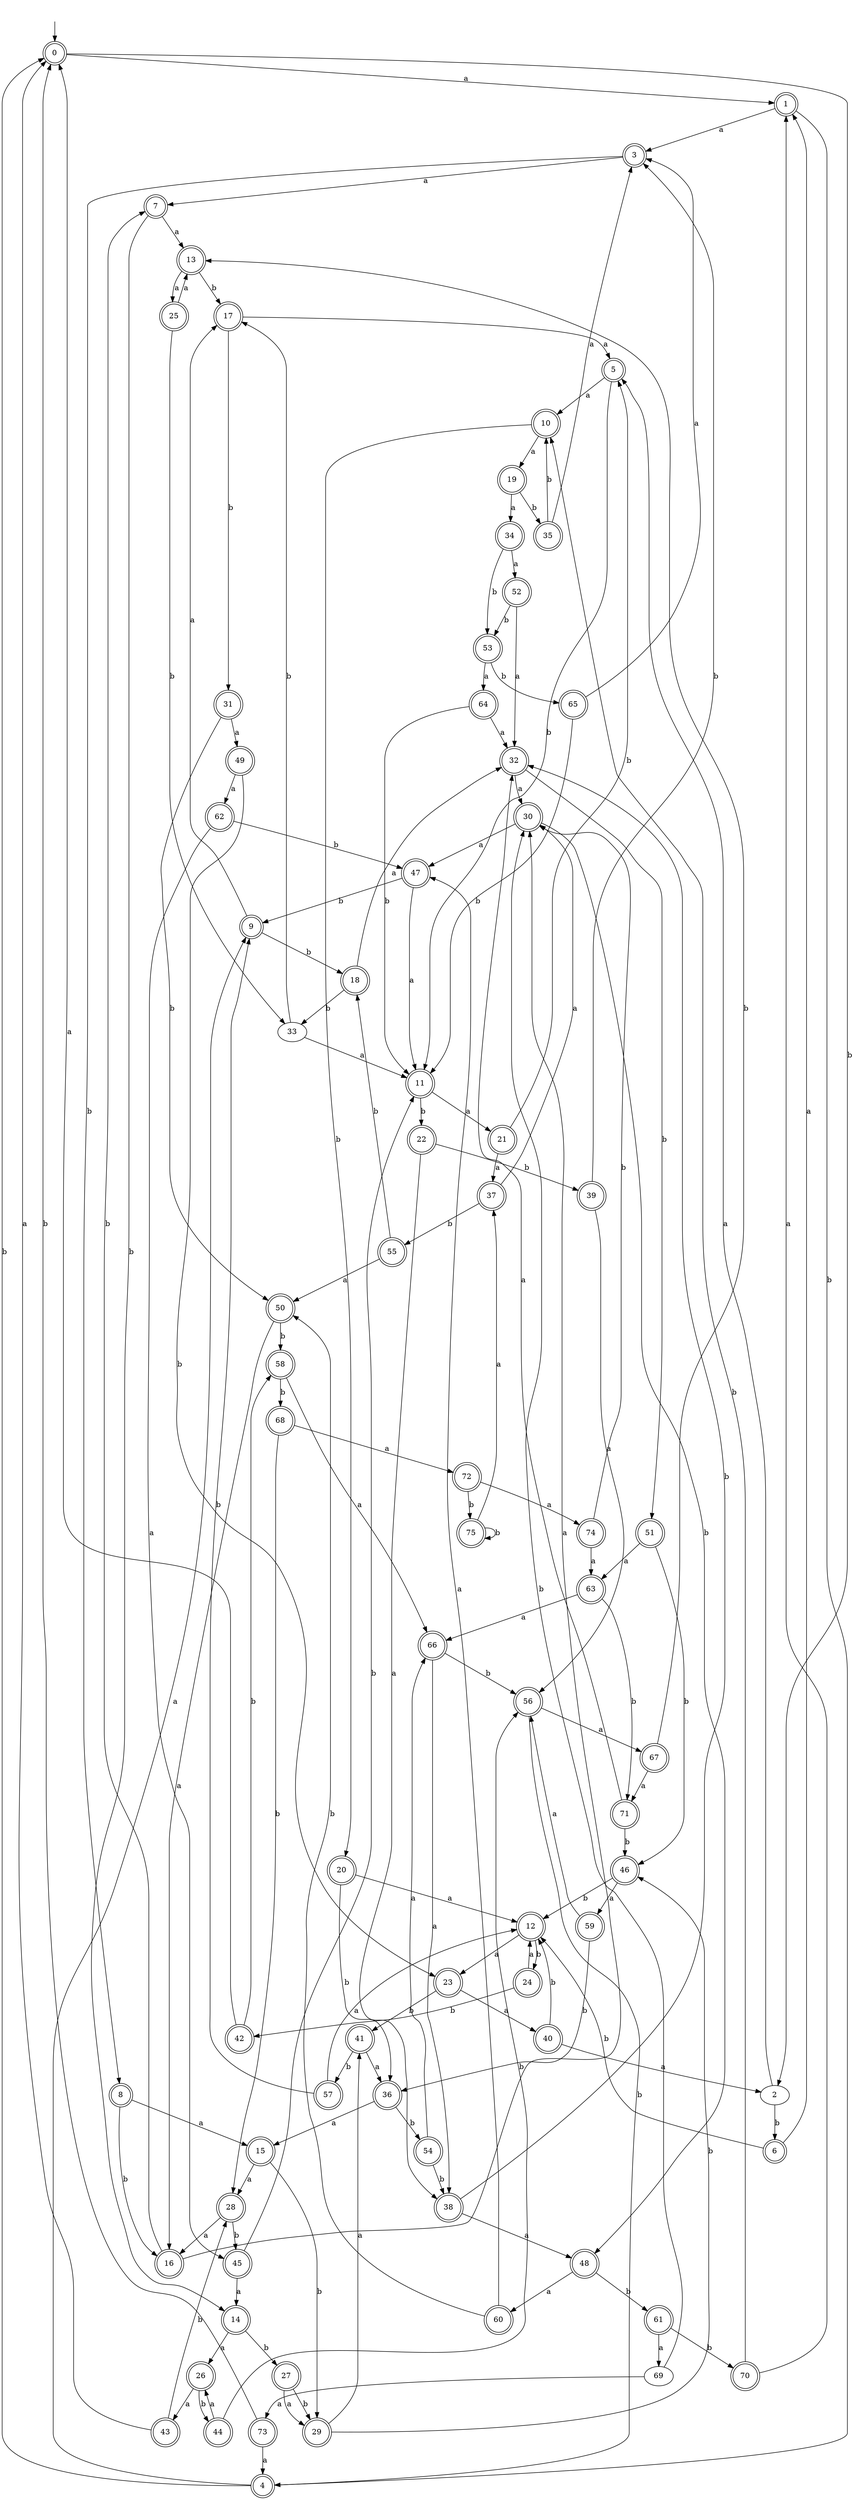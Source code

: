 digraph RandomDFA {
  __start0 [label="", shape=none];
  __start0 -> 0 [label=""];
  0 [shape=circle] [shape=doublecircle]
  0 -> 1 [label="a"]
  0 -> 2 [label="b"]
  1 [shape=doublecircle]
  1 -> 3 [label="a"]
  1 -> 4 [label="b"]
  2
  2 -> 5 [label="a"]
  2 -> 6 [label="b"]
  3 [shape=doublecircle]
  3 -> 7 [label="a"]
  3 -> 8 [label="b"]
  4 [shape=doublecircle]
  4 -> 9 [label="a"]
  4 -> 0 [label="b"]
  5 [shape=doublecircle]
  5 -> 10 [label="a"]
  5 -> 11 [label="b"]
  6 [shape=doublecircle]
  6 -> 1 [label="a"]
  6 -> 12 [label="b"]
  7 [shape=doublecircle]
  7 -> 13 [label="a"]
  7 -> 14 [label="b"]
  8 [shape=doublecircle]
  8 -> 15 [label="a"]
  8 -> 16 [label="b"]
  9 [shape=doublecircle]
  9 -> 17 [label="a"]
  9 -> 18 [label="b"]
  10 [shape=doublecircle]
  10 -> 19 [label="a"]
  10 -> 20 [label="b"]
  11 [shape=doublecircle]
  11 -> 21 [label="a"]
  11 -> 22 [label="b"]
  12 [shape=doublecircle]
  12 -> 23 [label="a"]
  12 -> 24 [label="b"]
  13 [shape=doublecircle]
  13 -> 25 [label="a"]
  13 -> 17 [label="b"]
  14 [shape=doublecircle]
  14 -> 26 [label="a"]
  14 -> 27 [label="b"]
  15 [shape=doublecircle]
  15 -> 28 [label="a"]
  15 -> 29 [label="b"]
  16 [shape=doublecircle]
  16 -> 30 [label="a"]
  16 -> 7 [label="b"]
  17 [shape=doublecircle]
  17 -> 5 [label="a"]
  17 -> 31 [label="b"]
  18 [shape=doublecircle]
  18 -> 32 [label="a"]
  18 -> 33 [label="b"]
  19 [shape=doublecircle]
  19 -> 34 [label="a"]
  19 -> 35 [label="b"]
  20 [shape=doublecircle]
  20 -> 12 [label="a"]
  20 -> 36 [label="b"]
  21 [shape=doublecircle]
  21 -> 37 [label="a"]
  21 -> 5 [label="b"]
  22 [shape=doublecircle]
  22 -> 38 [label="a"]
  22 -> 39 [label="b"]
  23 [shape=doublecircle]
  23 -> 40 [label="a"]
  23 -> 41 [label="b"]
  24 [shape=doublecircle]
  24 -> 12 [label="a"]
  24 -> 42 [label="b"]
  25 [shape=doublecircle]
  25 -> 13 [label="a"]
  25 -> 33 [label="b"]
  26 [shape=doublecircle]
  26 -> 43 [label="a"]
  26 -> 44 [label="b"]
  27 [shape=doublecircle]
  27 -> 29 [label="a"]
  27 -> 29 [label="b"]
  28 [shape=doublecircle]
  28 -> 16 [label="a"]
  28 -> 45 [label="b"]
  29 [shape=doublecircle]
  29 -> 41 [label="a"]
  29 -> 46 [label="b"]
  30 [shape=doublecircle]
  30 -> 47 [label="a"]
  30 -> 48 [label="b"]
  31 [shape=doublecircle]
  31 -> 49 [label="a"]
  31 -> 50 [label="b"]
  32 [shape=doublecircle]
  32 -> 30 [label="a"]
  32 -> 51 [label="b"]
  33
  33 -> 11 [label="a"]
  33 -> 17 [label="b"]
  34 [shape=doublecircle]
  34 -> 52 [label="a"]
  34 -> 53 [label="b"]
  35 [shape=doublecircle]
  35 -> 3 [label="a"]
  35 -> 10 [label="b"]
  36 [shape=doublecircle]
  36 -> 15 [label="a"]
  36 -> 54 [label="b"]
  37 [shape=doublecircle]
  37 -> 30 [label="a"]
  37 -> 55 [label="b"]
  38 [shape=doublecircle]
  38 -> 48 [label="a"]
  38 -> 32 [label="b"]
  39 [shape=doublecircle]
  39 -> 56 [label="a"]
  39 -> 3 [label="b"]
  40 [shape=doublecircle]
  40 -> 2 [label="a"]
  40 -> 12 [label="b"]
  41 [shape=doublecircle]
  41 -> 36 [label="a"]
  41 -> 57 [label="b"]
  42 [shape=doublecircle]
  42 -> 0 [label="a"]
  42 -> 58 [label="b"]
  43 [shape=doublecircle]
  43 -> 0 [label="a"]
  43 -> 28 [label="b"]
  44 [shape=doublecircle]
  44 -> 26 [label="a"]
  44 -> 56 [label="b"]
  45 [shape=doublecircle]
  45 -> 14 [label="a"]
  45 -> 11 [label="b"]
  46 [shape=doublecircle]
  46 -> 59 [label="a"]
  46 -> 12 [label="b"]
  47 [shape=doublecircle]
  47 -> 11 [label="a"]
  47 -> 9 [label="b"]
  48 [shape=doublecircle]
  48 -> 60 [label="a"]
  48 -> 61 [label="b"]
  49 [shape=doublecircle]
  49 -> 62 [label="a"]
  49 -> 23 [label="b"]
  50 [shape=doublecircle]
  50 -> 16 [label="a"]
  50 -> 58 [label="b"]
  51 [shape=doublecircle]
  51 -> 63 [label="a"]
  51 -> 46 [label="b"]
  52 [shape=doublecircle]
  52 -> 32 [label="a"]
  52 -> 53 [label="b"]
  53 [shape=doublecircle]
  53 -> 64 [label="a"]
  53 -> 65 [label="b"]
  54 [shape=doublecircle]
  54 -> 66 [label="a"]
  54 -> 38 [label="b"]
  55 [shape=doublecircle]
  55 -> 50 [label="a"]
  55 -> 18 [label="b"]
  56 [shape=doublecircle]
  56 -> 67 [label="a"]
  56 -> 4 [label="b"]
  57 [shape=doublecircle]
  57 -> 12 [label="a"]
  57 -> 9 [label="b"]
  58 [shape=doublecircle]
  58 -> 66 [label="a"]
  58 -> 68 [label="b"]
  59 [shape=doublecircle]
  59 -> 56 [label="a"]
  59 -> 36 [label="b"]
  60 [shape=doublecircle]
  60 -> 47 [label="a"]
  60 -> 50 [label="b"]
  61 [shape=doublecircle]
  61 -> 69 [label="a"]
  61 -> 70 [label="b"]
  62 [shape=doublecircle]
  62 -> 45 [label="a"]
  62 -> 47 [label="b"]
  63 [shape=doublecircle]
  63 -> 66 [label="a"]
  63 -> 71 [label="b"]
  64 [shape=doublecircle]
  64 -> 32 [label="a"]
  64 -> 11 [label="b"]
  65 [shape=doublecircle]
  65 -> 3 [label="a"]
  65 -> 11 [label="b"]
  66 [shape=doublecircle]
  66 -> 38 [label="a"]
  66 -> 56 [label="b"]
  67 [shape=doublecircle]
  67 -> 71 [label="a"]
  67 -> 13 [label="b"]
  68 [shape=doublecircle]
  68 -> 72 [label="a"]
  68 -> 28 [label="b"]
  69
  69 -> 73 [label="a"]
  69 -> 30 [label="b"]
  70 [shape=doublecircle]
  70 -> 1 [label="a"]
  70 -> 10 [label="b"]
  71 [shape=doublecircle]
  71 -> 32 [label="a"]
  71 -> 46 [label="b"]
  72 [shape=doublecircle]
  72 -> 74 [label="a"]
  72 -> 75 [label="b"]
  73 [shape=doublecircle]
  73 -> 4 [label="a"]
  73 -> 0 [label="b"]
  74 [shape=doublecircle]
  74 -> 63 [label="a"]
  74 -> 30 [label="b"]
  75 [shape=doublecircle]
  75 -> 37 [label="a"]
  75 -> 75 [label="b"]
}
